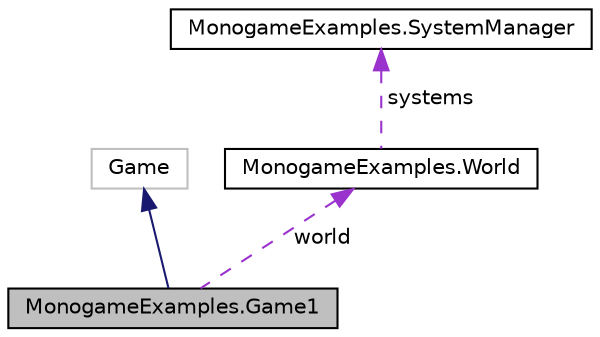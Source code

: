 digraph "MonogameExamples.Game1"
{
 // LATEX_PDF_SIZE
  edge [fontname="Helvetica",fontsize="10",labelfontname="Helvetica",labelfontsize="10"];
  node [fontname="Helvetica",fontsize="10",shape=record];
  Node1 [label="MonogameExamples.Game1",height=0.2,width=0.4,color="black", fillcolor="grey75", style="filled", fontcolor="black",tooltip="The main game class."];
  Node2 -> Node1 [dir="back",color="midnightblue",fontsize="10",style="solid",fontname="Helvetica"];
  Node2 [label="Game",height=0.2,width=0.4,color="grey75", fillcolor="white", style="filled",tooltip=" "];
  Node3 -> Node1 [dir="back",color="darkorchid3",fontsize="10",style="dashed",label=" world" ,fontname="Helvetica"];
  Node3 [label="MonogameExamples.World",height=0.2,width=0.4,color="black", fillcolor="white", style="filled",URL="$classMonogameExamples_1_1World.html",tooltip="Represents the game world and manages loading and updating levels."];
  Node4 -> Node3 [dir="back",color="darkorchid3",fontsize="10",style="dashed",label=" systems" ,fontname="Helvetica"];
  Node4 [label="MonogameExamples.SystemManager",height=0.2,width=0.4,color="black", fillcolor="white", style="filled",URL="$structMonogameExamples_1_1SystemManager.html",tooltip="Manages a collection of systems and provides methods to add, remove, update and draw entities through..."];
}
